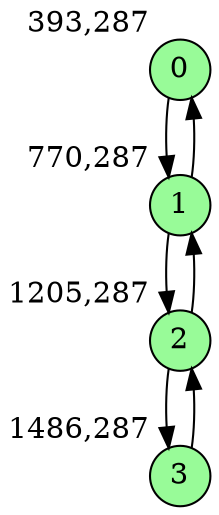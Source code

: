 digraph G {
graph [bgcolor=white]
node [shape=circle, style = filled, fillcolor=white,fixedsize=true, width=0.4, height=0.3 ]
0[xlabel="393,287", pos = "0,0!", fillcolor=palegreen ];
1[xlabel="770,287", pos = "5.89063,0!", fillcolor=palegreen ];
2[xlabel="1205,287", pos = "12.6875,0!", fillcolor=palegreen ];
3[xlabel="1486,287", pos = "17.0781,0!", fillcolor=palegreen ];
0->1 ;
1->0 ;
1->2 ;
2->1 ;
2->3 ;
3->2 ;
}
